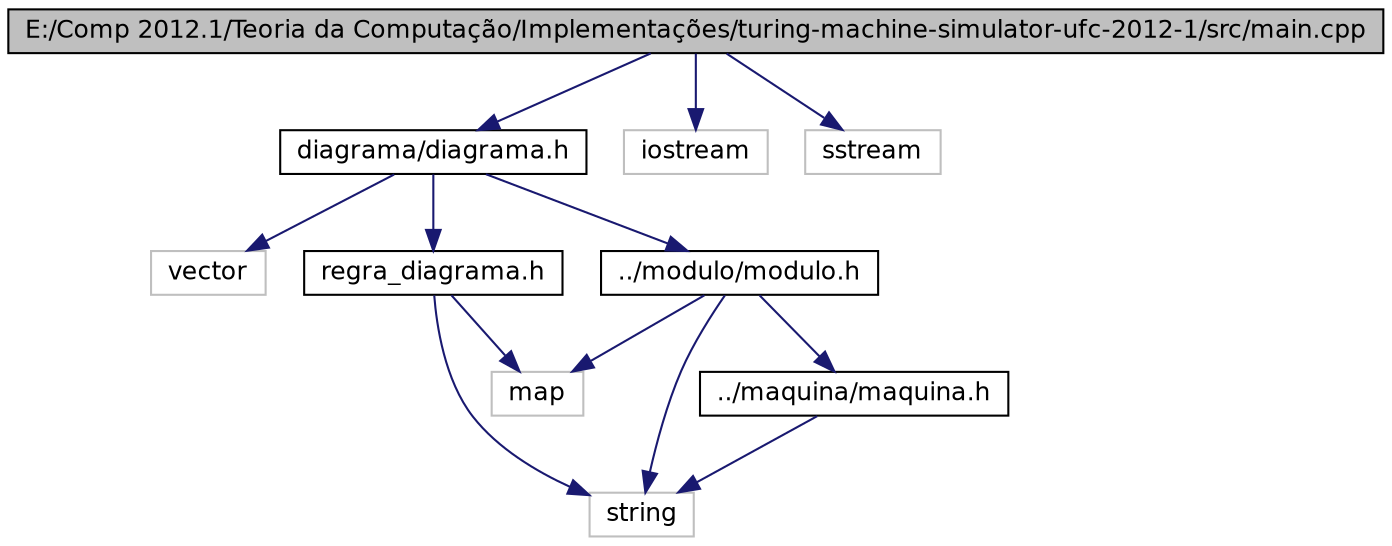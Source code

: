 digraph G
{
  edge [fontname="Helvetica",fontsize="12",labelfontname="Helvetica",labelfontsize="12"];
  node [fontname="Helvetica",fontsize="12",shape=record];
  Node1 [label="E:/Comp 2012.1/Teoria da Computação/Implementações/turing-machine-simulator-ufc-2012-1/src/main.cpp",height=0.2,width=0.4,color="black", fillcolor="grey75", style="filled" fontcolor="black"];
  Node1 -> Node2 [color="midnightblue",fontsize="12",style="solid",fontname="Helvetica"];
  Node2 [label="diagrama/diagrama.h",height=0.2,width=0.4,color="black", fillcolor="white", style="filled",URL="$diagrama_8h.html"];
  Node2 -> Node3 [color="midnightblue",fontsize="12",style="solid",fontname="Helvetica"];
  Node3 [label="vector",height=0.2,width=0.4,color="grey75", fillcolor="white", style="filled"];
  Node2 -> Node4 [color="midnightblue",fontsize="12",style="solid",fontname="Helvetica"];
  Node4 [label="regra_diagrama.h",height=0.2,width=0.4,color="black", fillcolor="white", style="filled",URL="$regra__diagrama_8h.html"];
  Node4 -> Node5 [color="midnightblue",fontsize="12",style="solid",fontname="Helvetica"];
  Node5 [label="string",height=0.2,width=0.4,color="grey75", fillcolor="white", style="filled"];
  Node4 -> Node6 [color="midnightblue",fontsize="12",style="solid",fontname="Helvetica"];
  Node6 [label="map",height=0.2,width=0.4,color="grey75", fillcolor="white", style="filled"];
  Node2 -> Node7 [color="midnightblue",fontsize="12",style="solid",fontname="Helvetica"];
  Node7 [label="../modulo/modulo.h",height=0.2,width=0.4,color="black", fillcolor="white", style="filled",URL="$modulo_8h.html"];
  Node7 -> Node5 [color="midnightblue",fontsize="12",style="solid",fontname="Helvetica"];
  Node7 -> Node6 [color="midnightblue",fontsize="12",style="solid",fontname="Helvetica"];
  Node7 -> Node8 [color="midnightblue",fontsize="12",style="solid",fontname="Helvetica"];
  Node8 [label="../maquina/maquina.h",height=0.2,width=0.4,color="black", fillcolor="white", style="filled",URL="$maquina_8h.html"];
  Node8 -> Node5 [color="midnightblue",fontsize="12",style="solid",fontname="Helvetica"];
  Node1 -> Node9 [color="midnightblue",fontsize="12",style="solid",fontname="Helvetica"];
  Node9 [label="iostream",height=0.2,width=0.4,color="grey75", fillcolor="white", style="filled"];
  Node1 -> Node10 [color="midnightblue",fontsize="12",style="solid",fontname="Helvetica"];
  Node10 [label="sstream",height=0.2,width=0.4,color="grey75", fillcolor="white", style="filled"];
}
